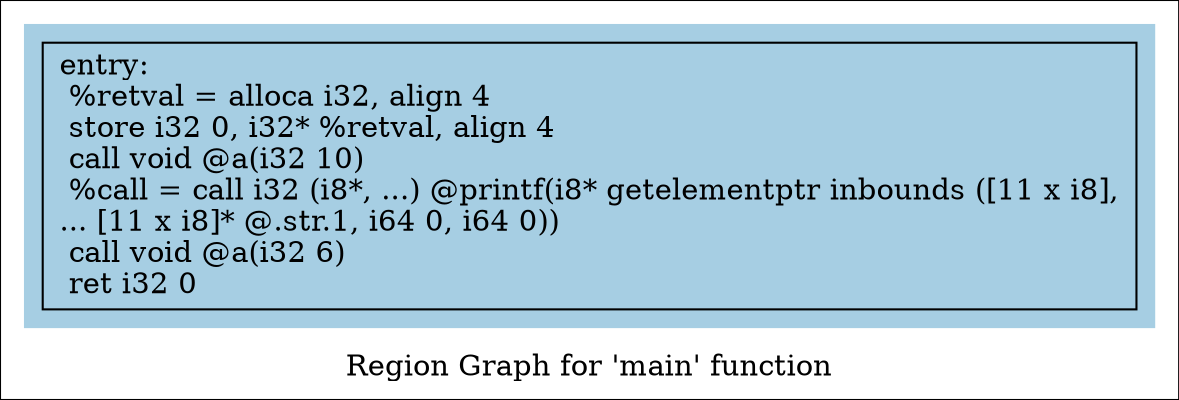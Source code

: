 digraph "Region Graph for 'main' function" {
	label="Region Graph for 'main' function";

	Node0x563e6953c250 [shape=record,label="{entry:\l  %retval = alloca i32, align 4\l  store i32 0, i32* %retval, align 4\l  call void @a(i32 10)\l  %call = call i32 (i8*, ...) @printf(i8* getelementptr inbounds ([11 x i8],\l... [11 x i8]* @.str.1, i64 0, i64 0))\l  call void @a(i32 6)\l  ret i32 0\l}"];
	colorscheme = "paired12"
        subgraph cluster_0x563e69541110 {
          label = "";
          style = filled;
          color = 1
          Node0x563e6953c250;
        }
}

